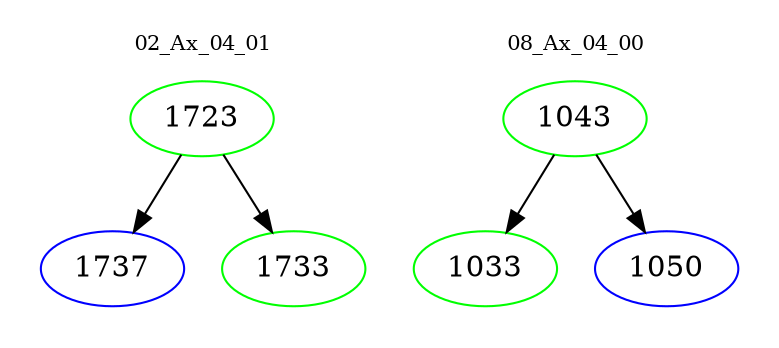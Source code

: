 digraph{
subgraph cluster_0 {
color = white
label = "02_Ax_04_01";
fontsize=10;
T0_1723 [label="1723", color="green"]
T0_1723 -> T0_1737 [color="black"]
T0_1737 [label="1737", color="blue"]
T0_1723 -> T0_1733 [color="black"]
T0_1733 [label="1733", color="green"]
}
subgraph cluster_1 {
color = white
label = "08_Ax_04_00";
fontsize=10;
T1_1043 [label="1043", color="green"]
T1_1043 -> T1_1033 [color="black"]
T1_1033 [label="1033", color="green"]
T1_1043 -> T1_1050 [color="black"]
T1_1050 [label="1050", color="blue"]
}
}
